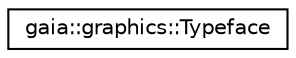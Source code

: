 digraph G
{
  edge [fontname="Helvetica",fontsize="10",labelfontname="Helvetica",labelfontsize="10"];
  node [fontname="Helvetica",fontsize="10",shape=record];
  rankdir=LR;
  Node1 [label="gaia::graphics::Typeface",height=0.2,width=0.4,color="black", fillcolor="white", style="filled",URL="$d2/d15/classgaia_1_1graphics_1_1_typeface.html",tooltip="The Typeface class specifies the typeface and intrinsic style of a font."];
}
